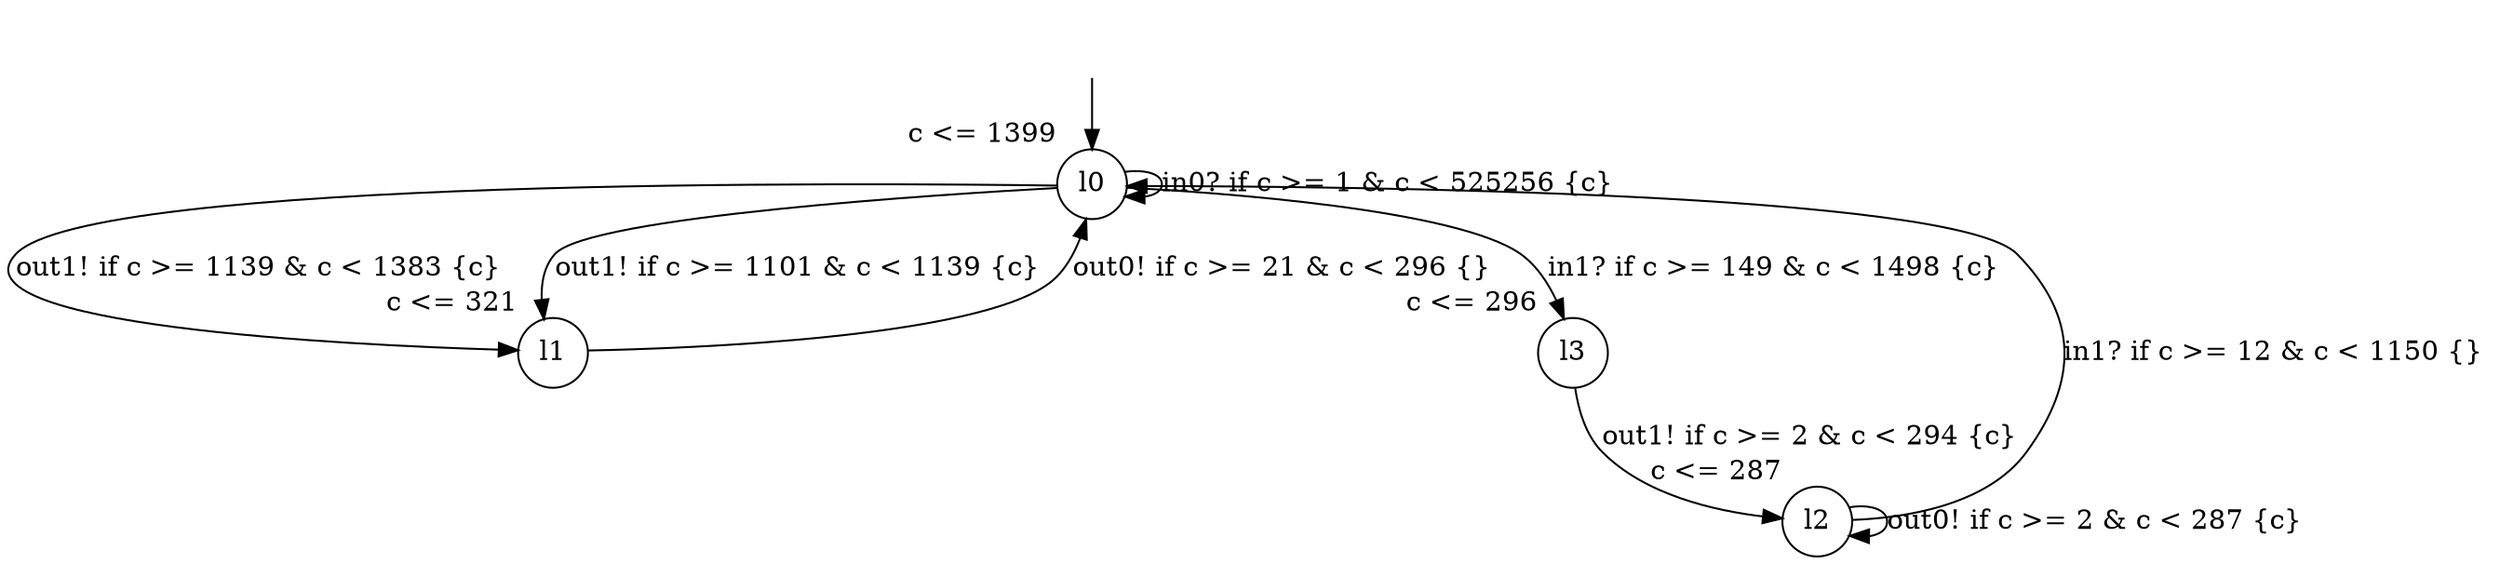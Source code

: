 digraph g {
__start0 [label="" shape="none"];
l0 [shape="circle" margin=0 label="l0", xlabel="c <= 1399"];
l1 [shape="circle" margin=0 label="l1", xlabel="c <= 321"];
l2 [shape="circle" margin=0 label="l2", xlabel="c <= 287"];
l3 [shape="circle" margin=0 label="l3", xlabel="c <= 296"];
l0 -> l0 [label="in0? if c >= 1 & c < 525256 {c} "];
l0 -> l3 [label="in1? if c >= 149 & c < 1498 {c} "];
l0 -> l1 [label="out1! if c >= 1139 & c < 1383 {c} "];
l0 -> l1 [label="out1! if c >= 1101 & c < 1139 {c} "];
l1 -> l0 [label="out0! if c >= 21 & c < 296 {} "];
l2 -> l2 [label="out0! if c >= 2 & c < 287 {c} "];
l2 -> l0 [label="in1? if c >= 12 & c < 1150 {} "];
l3 -> l2 [label="out1! if c >= 2 & c < 294 {c} "];
__start0 -> l0;
}
